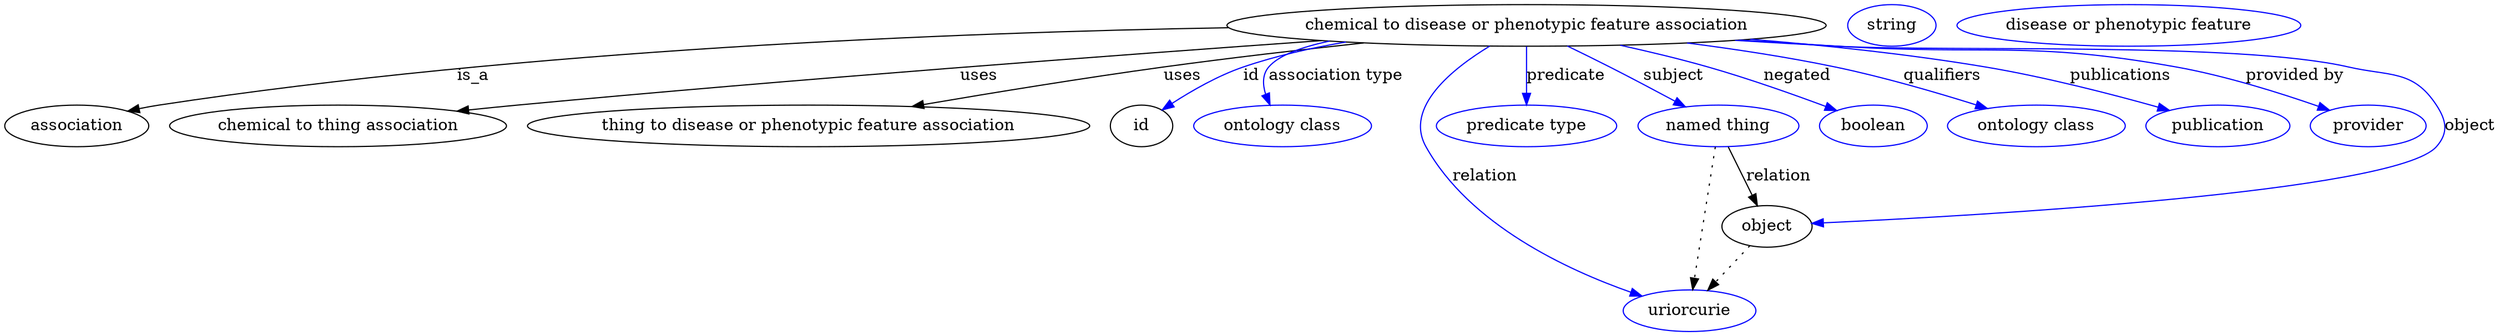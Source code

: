 digraph {
	graph [bb="0,0,1757,283"];
	node [label="\N"];
	"chemical to disease or phenotypic feature association"	 [height=0.5,
		label="chemical to disease or phenotypic feature association",
		pos="1065,265",
		width=5.5426];
	association	 [height=0.5,
		pos="50.046,178",
		width=1.3902];
	"chemical to disease or phenotypic feature association" -> association	 [label=is_a,
		lp="419.05,221.5",
		pos="e,86.565,190.46 885.45,257.08 650.79,245.86 252.86,223.6 109.05,196 104.9,195.21 100.64,194.23 96.392,193.15"];
	"chemical to thing association"	 [height=0.5,
		pos="232.05,178",
		width=3.1775];
	"chemical to disease or phenotypic feature association" -> "chemical to thing association"	 [label=uses,
		lp="660.05,221.5",
		pos="e,314.35,190.5 918.51,252.77 774.99,240.31 550.18,219.52 356.05,196 345.82,194.76 335.13,193.36 324.5,191.91"];
	"thing to disease or phenotypic feature association"	 [height=0.5,
		pos="550.05,178",
		width=5.1454];
	"chemical to disease or phenotypic feature association" -> "thing to disease or phenotypic feature association"	 [label=uses,
		lp="817.05,221.5",
		pos="e,625.98,194.42 948.33,250.35 903.45,244.32 851.77,236.9 805.05,229 748.51,219.44 685.31,206.81 635.97,196.52"];
	id	 [height=0.5,
		pos="780.05,178",
		width=0.75];
	"chemical to disease or phenotypic feature association" -> id	 [color=blue,
		label=id,
		lp="866.55,221.5",
		pos="e,797.62,191.91 940.51,250.92 913.77,245.73 886.04,238.65 861.05,229 841.35,221.4 821.25,208.78 806,197.99",
		style=solid];
	"association type"	 [color=blue,
		height=0.5,
		label="ontology class",
		pos="887.05,178",
		width=1.7151];
	"chemical to disease or phenotypic feature association" -> "association type"	 [color=blue,
		label="association type",
		lp="925.05,221.5",
		pos="e,878.92,195.91 934.05,251.3 909.61,246.06 889.17,238.86 881.05,229 875.73,222.54 875.12,213.96 876.47,205.69",
		style=solid];
	subject	 [color=blue,
		height=0.5,
		label="named thing",
		pos="1199,178",
		width=1.5346];
	"chemical to disease or phenotypic feature association" -> subject	 [color=blue,
		label=subject,
		lp="1160.5,221.5",
		pos="e,1174,194.24 1092.8,246.97 1113.9,233.26 1143.1,214.34 1165.5,199.79",
		style=solid];
	predicate	 [color=blue,
		height=0.5,
		label="predicate type",
		pos="1065,178",
		width=1.679];
	"chemical to disease or phenotypic feature association" -> predicate	 [color=blue,
		label=predicate,
		lp="1090,221.5",
		pos="e,1065,196 1065,246.97 1065,235.19 1065,219.56 1065,206.16",
		style=solid];
	relation	 [color=blue,
		height=0.5,
		label=uriorcurie,
		pos="1175,18",
		width=1.2638];
	"chemical to disease or phenotypic feature association" -> relation	 [color=blue,
		label=relation,
		lp="1038,134.5",
		pos="e,1144.6,31.46 1039.2,246.91 1013.6,226.66 980.39,192.41 996.05,160 1024.8,100.44 1092.1,58.218 1135.4,36.021",
		style=solid];
	negated	 [color=blue,
		height=0.5,
		label=boolean,
		pos="1311,178",
		width=1.0652];
	"chemical to disease or phenotypic feature association" -> negated	 [color=blue,
		label=negated,
		lp="1244.5,221.5",
		pos="e,1282.6,190.27 1125.6,247.8 1144.4,242.15 1165.2,235.62 1184,229 1214.3,218.36 1248,204.75 1273.1,194.27",
		style=solid];
	qualifiers	 [color=blue,
		height=0.5,
		label="ontology class",
		pos="1429,178",
		width=1.7151];
	"chemical to disease or phenotypic feature association" -> qualifiers	 [color=blue,
		label=qualifiers,
		lp="1350,221.5",
		pos="e,1390.3,192.08 1168.9,249.6 1201.4,244.01 1237.4,237.06 1270,229 1307.6,219.72 1349.3,206.24 1380.5,195.47",
		style=solid];
	publications	 [color=blue,
		height=0.5,
		label=publication,
		pos="1559,178",
		width=1.3902];
	"chemical to disease or phenotypic feature association" -> publications	 [color=blue,
		label=publications,
		lp="1474.5,221.5",
		pos="e,1521,189.77 1212.8,252.88 1265.8,247.27 1325.9,239.48 1380,229 1434.4,218.49 1446.9,211.41 1500,196 1503.7,194.95 1507.4,193.86 \
1511.1,192.74",
		style=solid];
	"provided by"	 [color=blue,
		height=0.5,
		label=provider,
		pos="1667,178",
		width=1.1193];
	"chemical to disease or phenotypic feature association" -> "provided by"	 [color=blue,
		label="provided by",
		lp="1602,221.5",
		pos="e,1637.4,190.33 1208,252.42 1229.8,250.56 1252,248.7 1273,247 1379.2,238.41 1407.4,248.96 1512,229 1552.5,221.29 1596.9,205.91 1627.8,\
194.04",
		style=solid];
	object	 [height=0.5,
		pos="1235,91",
		width=0.9027];
	"chemical to disease or phenotypic feature association" -> object	 [color=blue,
		label=object,
		lp="1740,178",
		pos="e,1267.6,93.234 1205.1,252.16 1227.8,250.29 1251.1,248.49 1273,247 1354.3,241.49 1559.7,247.33 1639,229 1675.3,220.62 1695.5,227.08 \
1716,196 1724.9,182.64 1726.5,172.09 1716,160 1687.4,127 1390.4,102.24 1277.9,93.982",
		style=solid];
	association_id	 [color=blue,
		height=0.5,
		label=string,
		pos="1313,265",
		width=0.84854];
	subject -> relation	 [pos="e,1177.8,36.223 1196.3,159.96 1192.2,132.35 1184.3,79.375 1179.3,46.525",
		style=dotted];
	subject -> object	 [label=relation,
		lp="1241,134.5",
		pos="e,1227.7,108.71 1206.5,159.97 1211.5,147.88 1218.2,131.73 1223.8,118.09"];
	object -> relation	 [pos="e,1189.2,35.261 1221.4,74.435 1213.8,65.207 1204.2,53.528 1195.8,43.191",
		style=dotted];
	"chemical to disease or phenotypic feature association_object"	 [color=blue,
		height=0.5,
		label="disease or phenotypic feature",
		pos="1476,265",
		width=3.1775];
}

